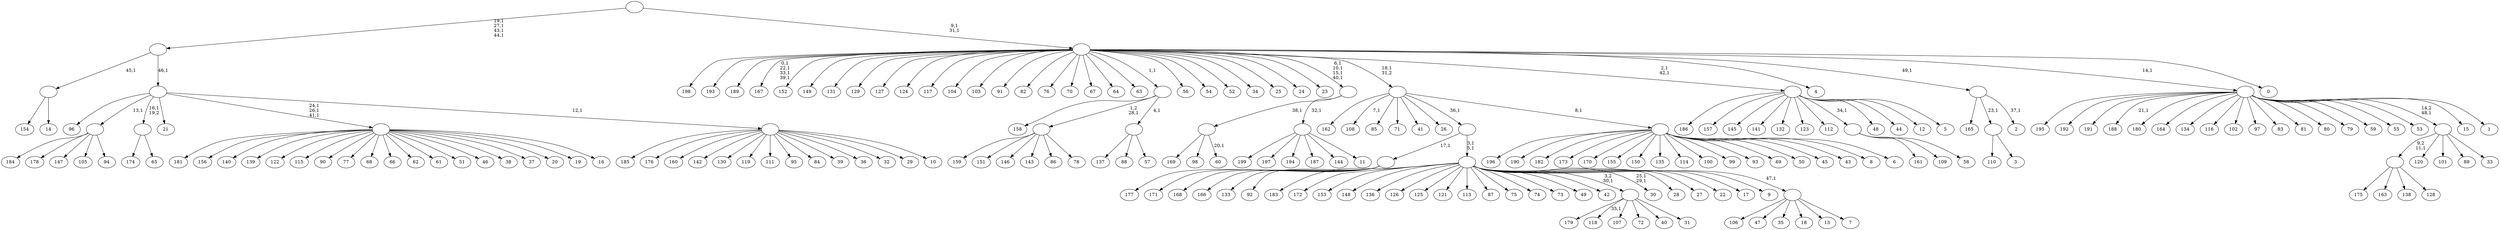 digraph T {
	250 [label="199"]
	249 [label="198"]
	248 [label="197"]
	247 [label="196"]
	246 [label="195"]
	245 [label="194"]
	244 [label="193"]
	243 [label="192"]
	242 [label="191"]
	241 [label="190"]
	240 [label="189"]
	239 [label="188"]
	237 [label="187"]
	236 [label="186"]
	235 [label="185"]
	234 [label="184"]
	233 [label="183"]
	232 [label="182"]
	231 [label="181"]
	230 [label="180"]
	229 [label="179"]
	228 [label="178"]
	227 [label="177"]
	226 [label="176"]
	225 [label="175"]
	224 [label="174"]
	223 [label="173"]
	222 [label="172"]
	221 [label="171"]
	220 [label="170"]
	219 [label="169"]
	218 [label="168"]
	217 [label="167"]
	212 [label="166"]
	211 [label="165"]
	210 [label="164"]
	209 [label="163"]
	208 [label="162"]
	207 [label="161"]
	206 [label="160"]
	205 [label="159"]
	204 [label="158"]
	203 [label="157"]
	202 [label="156"]
	201 [label="155"]
	200 [label="154"]
	199 [label="153"]
	198 [label="152"]
	197 [label="151"]
	196 [label="150"]
	195 [label="149"]
	194 [label="148"]
	193 [label="147"]
	192 [label="146"]
	191 [label="145"]
	190 [label="144"]
	189 [label="143"]
	188 [label="142"]
	187 [label="141"]
	186 [label="140"]
	185 [label="139"]
	184 [label="138"]
	183 [label="137"]
	182 [label="136"]
	181 [label="135"]
	180 [label="134"]
	179 [label="133"]
	178 [label="132"]
	177 [label="131"]
	176 [label="130"]
	175 [label="129"]
	174 [label="128"]
	173 [label=""]
	172 [label="127"]
	171 [label="126"]
	170 [label="125"]
	169 [label="124"]
	168 [label="123"]
	167 [label="122"]
	166 [label="121"]
	165 [label="120"]
	164 [label="119"]
	163 [label="118"]
	161 [label="117"]
	160 [label="116"]
	159 [label="115"]
	158 [label="114"]
	157 [label="113"]
	156 [label="112"]
	155 [label="111"]
	154 [label="110"]
	153 [label="109"]
	152 [label="108"]
	150 [label="107"]
	149 [label="106"]
	148 [label="105"]
	147 [label="104"]
	146 [label="103"]
	145 [label="102"]
	144 [label="101"]
	143 [label="100"]
	142 [label="99"]
	141 [label="98"]
	140 [label="97"]
	139 [label="96"]
	138 [label="95"]
	137 [label="94"]
	136 [label=""]
	135 [label="93"]
	134 [label="92"]
	133 [label=""]
	132 [label="91"]
	131 [label="90"]
	130 [label="89"]
	129 [label="88"]
	128 [label="87"]
	127 [label="86"]
	126 [label="85"]
	125 [label="84"]
	124 [label="83"]
	123 [label="82"]
	122 [label="81"]
	121 [label="80"]
	120 [label="79"]
	119 [label="78"]
	118 [label=""]
	117 [label="77"]
	116 [label="76"]
	115 [label="75"]
	114 [label="74"]
	113 [label="73"]
	112 [label="72"]
	111 [label="71"]
	110 [label="70"]
	109 [label="69"]
	108 [label="68"]
	107 [label="67"]
	106 [label="66"]
	105 [label="65"]
	104 [label=""]
	103 [label="64"]
	102 [label="63"]
	101 [label="62"]
	100 [label="61"]
	99 [label="60"]
	97 [label=""]
	96 [label="59"]
	95 [label="58"]
	94 [label=""]
	93 [label="57"]
	92 [label=""]
	91 [label=""]
	90 [label="56"]
	89 [label="55"]
	88 [label="54"]
	87 [label="53"]
	86 [label="52"]
	85 [label="51"]
	84 [label="50"]
	83 [label="49"]
	82 [label="48"]
	81 [label="47"]
	80 [label="46"]
	79 [label="45"]
	78 [label="44"]
	77 [label="43"]
	76 [label="42"]
	75 [label="41"]
	74 [label="40"]
	73 [label="39"]
	72 [label="38"]
	71 [label="37"]
	70 [label="36"]
	69 [label="35"]
	68 [label="34"]
	67 [label="33"]
	66 [label=""]
	65 [label="32"]
	64 [label="31"]
	63 [label=""]
	62 [label="30"]
	59 [label="29"]
	58 [label="28"]
	57 [label="27"]
	56 [label="26"]
	55 [label="25"]
	54 [label="24"]
	53 [label="23"]
	52 [label="22"]
	51 [label="21"]
	50 [label="20"]
	49 [label="19"]
	48 [label="18"]
	47 [label="17"]
	46 [label="16"]
	45 [label=""]
	42 [label="15"]
	41 [label="14"]
	40 [label=""]
	39 [label="13"]
	38 [label="12"]
	37 [label="11"]
	36 [label=""]
	35 [label=""]
	31 [label="10"]
	30 [label=""]
	29 [label=""]
	28 [label=""]
	24 [label="9"]
	23 [label="8"]
	22 [label="7"]
	21 [label=""]
	20 [label=""]
	18 [label=""]
	17 [label="6"]
	16 [label=""]
	15 [label=""]
	14 [label="5"]
	13 [label=""]
	11 [label="4"]
	10 [label="3"]
	9 [label=""]
	8 [label="2"]
	6 [label=""]
	5 [label="1"]
	4 [label=""]
	3 [label="0"]
	2 [label=""]
	0 [label=""]
	173 -> 225 [label=""]
	173 -> 209 [label=""]
	173 -> 184 [label=""]
	173 -> 174 [label=""]
	136 -> 234 [label=""]
	136 -> 228 [label=""]
	136 -> 193 [label=""]
	136 -> 148 [label=""]
	136 -> 137 [label=""]
	133 -> 227 [label=""]
	133 -> 221 [label=""]
	133 -> 218 [label=""]
	133 -> 212 [label=""]
	133 -> 179 [label=""]
	133 -> 134 [label=""]
	118 -> 205 [label=""]
	118 -> 197 [label=""]
	118 -> 192 [label=""]
	118 -> 189 [label=""]
	118 -> 127 [label=""]
	118 -> 119 [label=""]
	104 -> 224 [label=""]
	104 -> 105 [label=""]
	97 -> 99 [label="20,1"]
	97 -> 219 [label=""]
	97 -> 141 [label=""]
	94 -> 207 [label=""]
	94 -> 153 [label=""]
	94 -> 95 [label=""]
	92 -> 183 [label=""]
	92 -> 129 [label=""]
	92 -> 93 [label=""]
	91 -> 204 [label=""]
	91 -> 118 [label="1,2\n28,1"]
	91 -> 92 [label="4,1"]
	66 -> 173 [label="9,2\n11,1"]
	66 -> 165 [label=""]
	66 -> 144 [label=""]
	66 -> 130 [label=""]
	66 -> 67 [label=""]
	63 -> 163 [label="35,1"]
	63 -> 229 [label=""]
	63 -> 150 [label=""]
	63 -> 112 [label=""]
	63 -> 74 [label=""]
	63 -> 64 [label=""]
	45 -> 231 [label=""]
	45 -> 202 [label=""]
	45 -> 186 [label=""]
	45 -> 185 [label=""]
	45 -> 167 [label=""]
	45 -> 159 [label=""]
	45 -> 131 [label=""]
	45 -> 117 [label=""]
	45 -> 108 [label=""]
	45 -> 106 [label=""]
	45 -> 101 [label=""]
	45 -> 100 [label=""]
	45 -> 85 [label=""]
	45 -> 80 [label=""]
	45 -> 72 [label=""]
	45 -> 71 [label=""]
	45 -> 50 [label=""]
	45 -> 49 [label=""]
	45 -> 46 [label=""]
	40 -> 200 [label=""]
	40 -> 41 [label=""]
	36 -> 250 [label=""]
	36 -> 248 [label=""]
	36 -> 245 [label=""]
	36 -> 237 [label=""]
	36 -> 190 [label=""]
	36 -> 37 [label=""]
	35 -> 97 [label="38,1"]
	35 -> 36 [label="32,1"]
	30 -> 235 [label=""]
	30 -> 226 [label=""]
	30 -> 206 [label=""]
	30 -> 188 [label=""]
	30 -> 176 [label=""]
	30 -> 164 [label=""]
	30 -> 155 [label=""]
	30 -> 138 [label=""]
	30 -> 125 [label=""]
	30 -> 73 [label=""]
	30 -> 70 [label=""]
	30 -> 65 [label=""]
	30 -> 59 [label=""]
	30 -> 31 [label=""]
	29 -> 45 [label="24,1\n26,1\n41,1"]
	29 -> 139 [label=""]
	29 -> 136 [label="13,1"]
	29 -> 104 [label="16,1\n19,2"]
	29 -> 51 [label=""]
	29 -> 30 [label="12,1"]
	28 -> 40 [label="45,1"]
	28 -> 29 [label="46,1"]
	21 -> 149 [label=""]
	21 -> 81 [label=""]
	21 -> 69 [label=""]
	21 -> 48 [label=""]
	21 -> 39 [label=""]
	21 -> 22 [label=""]
	20 -> 62 [label="25,1\n29,1"]
	20 -> 233 [label=""]
	20 -> 222 [label=""]
	20 -> 199 [label=""]
	20 -> 194 [label=""]
	20 -> 182 [label=""]
	20 -> 171 [label=""]
	20 -> 170 [label=""]
	20 -> 166 [label=""]
	20 -> 157 [label=""]
	20 -> 128 [label=""]
	20 -> 115 [label=""]
	20 -> 114 [label=""]
	20 -> 113 [label=""]
	20 -> 83 [label=""]
	20 -> 76 [label=""]
	20 -> 63 [label="3,2\n30,1"]
	20 -> 58 [label=""]
	20 -> 57 [label=""]
	20 -> 52 [label=""]
	20 -> 47 [label=""]
	20 -> 24 [label=""]
	20 -> 21 [label="47,1"]
	18 -> 20 [label="3,1\n5,1"]
	18 -> 133 [label="17,1"]
	16 -> 247 [label=""]
	16 -> 241 [label=""]
	16 -> 232 [label=""]
	16 -> 223 [label=""]
	16 -> 220 [label=""]
	16 -> 201 [label=""]
	16 -> 196 [label=""]
	16 -> 181 [label=""]
	16 -> 158 [label=""]
	16 -> 143 [label=""]
	16 -> 142 [label=""]
	16 -> 135 [label=""]
	16 -> 109 [label=""]
	16 -> 84 [label=""]
	16 -> 79 [label=""]
	16 -> 77 [label=""]
	16 -> 23 [label=""]
	16 -> 17 [label=""]
	15 -> 152 [label="7,1"]
	15 -> 208 [label=""]
	15 -> 126 [label=""]
	15 -> 111 [label=""]
	15 -> 75 [label=""]
	15 -> 56 [label=""]
	15 -> 18 [label="36,1"]
	15 -> 16 [label="8,1"]
	13 -> 236 [label=""]
	13 -> 203 [label=""]
	13 -> 191 [label=""]
	13 -> 187 [label=""]
	13 -> 178 [label=""]
	13 -> 168 [label=""]
	13 -> 156 [label=""]
	13 -> 94 [label="34,1"]
	13 -> 82 [label=""]
	13 -> 78 [label=""]
	13 -> 38 [label=""]
	13 -> 14 [label=""]
	9 -> 154 [label=""]
	9 -> 10 [label=""]
	6 -> 8 [label="37,1"]
	6 -> 211 [label=""]
	6 -> 9 [label="23,1"]
	4 -> 239 [label="21,1"]
	4 -> 246 [label=""]
	4 -> 243 [label=""]
	4 -> 242 [label=""]
	4 -> 230 [label=""]
	4 -> 210 [label=""]
	4 -> 180 [label=""]
	4 -> 160 [label=""]
	4 -> 145 [label=""]
	4 -> 140 [label=""]
	4 -> 124 [label=""]
	4 -> 122 [label=""]
	4 -> 121 [label=""]
	4 -> 120 [label=""]
	4 -> 96 [label=""]
	4 -> 89 [label=""]
	4 -> 87 [label=""]
	4 -> 66 [label="14,2\n48,1"]
	4 -> 42 [label=""]
	4 -> 5 [label=""]
	2 -> 13 [label="2,1\n42,1"]
	2 -> 35 [label="6,1\n10,1\n15,1\n40,1"]
	2 -> 217 [label="0,1\n22,1\n33,1\n39,1"]
	2 -> 249 [label=""]
	2 -> 244 [label=""]
	2 -> 240 [label=""]
	2 -> 198 [label=""]
	2 -> 195 [label=""]
	2 -> 177 [label=""]
	2 -> 175 [label=""]
	2 -> 172 [label=""]
	2 -> 169 [label=""]
	2 -> 161 [label=""]
	2 -> 147 [label=""]
	2 -> 146 [label=""]
	2 -> 132 [label=""]
	2 -> 123 [label=""]
	2 -> 116 [label=""]
	2 -> 110 [label=""]
	2 -> 107 [label=""]
	2 -> 103 [label=""]
	2 -> 102 [label=""]
	2 -> 91 [label="1,1"]
	2 -> 90 [label=""]
	2 -> 88 [label=""]
	2 -> 86 [label=""]
	2 -> 68 [label=""]
	2 -> 55 [label=""]
	2 -> 54 [label=""]
	2 -> 53 [label=""]
	2 -> 15 [label="18,1\n31,2"]
	2 -> 11 [label=""]
	2 -> 6 [label="49,1"]
	2 -> 4 [label="14,1"]
	2 -> 3 [label=""]
	0 -> 2 [label="9,1\n31,1"]
	0 -> 28 [label="19,1\n27,1\n43,1\n44,1"]
}
